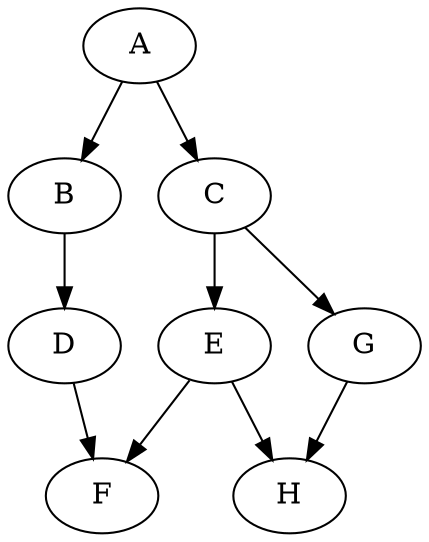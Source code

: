 strict digraph  {
E;
H;
F;
A;
B;
C;
G;
D;
E -> H;
E -> F;
A -> B;
A -> C;
B -> D;
C -> G;
C -> E;
G -> H;
D -> F;
}

